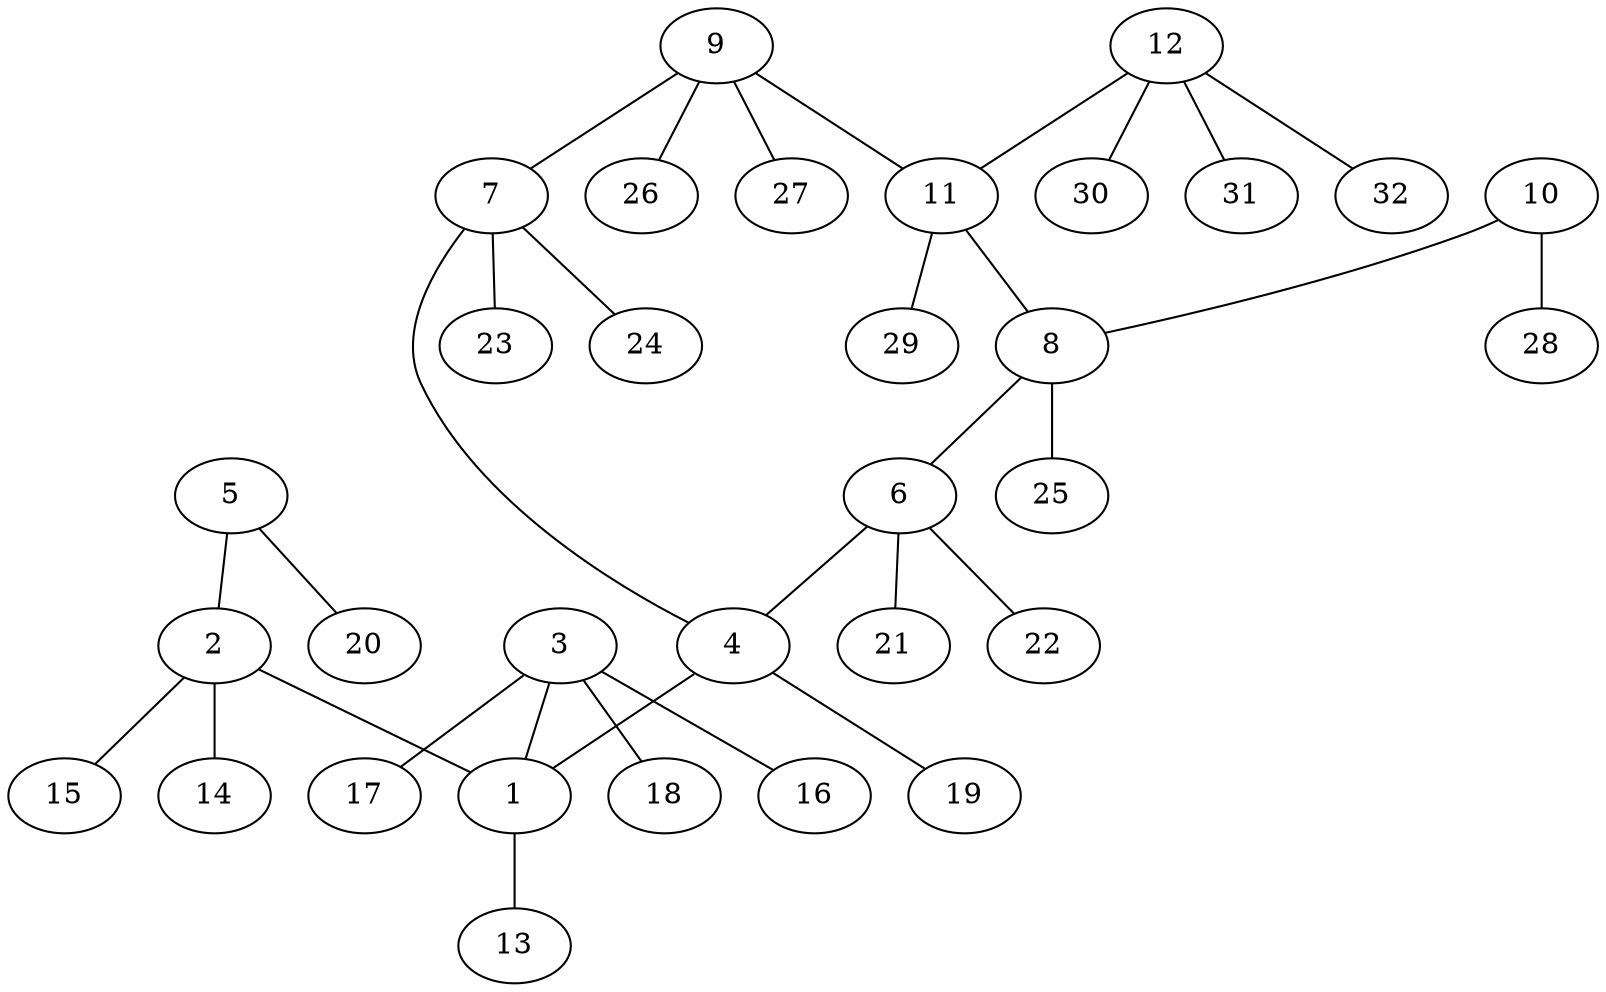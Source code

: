 graph molecule_825 {
	1	 [chem=C];
	13	 [chem=H];
	1 -- 13	 [valence=1];
	2	 [chem=C];
	2 -- 1	 [valence=1];
	14	 [chem=H];
	2 -- 14	 [valence=1];
	15	 [chem=H];
	2 -- 15	 [valence=1];
	3	 [chem=C];
	3 -- 1	 [valence=1];
	16	 [chem=H];
	3 -- 16	 [valence=1];
	17	 [chem=H];
	3 -- 17	 [valence=1];
	18	 [chem=H];
	3 -- 18	 [valence=1];
	4	 [chem=C];
	4 -- 1	 [valence=1];
	19	 [chem=H];
	4 -- 19	 [valence=1];
	5	 [chem=S];
	5 -- 2	 [valence=1];
	20	 [chem=H];
	5 -- 20	 [valence=1];
	6	 [chem=C];
	6 -- 4	 [valence=1];
	21	 [chem=H];
	6 -- 21	 [valence=1];
	22	 [chem=H];
	6 -- 22	 [valence=1];
	7	 [chem=C];
	7 -- 4	 [valence=1];
	23	 [chem=H];
	7 -- 23	 [valence=1];
	24	 [chem=H];
	7 -- 24	 [valence=1];
	8	 [chem=C];
	8 -- 6	 [valence=1];
	25	 [chem=H];
	8 -- 25	 [valence=1];
	9	 [chem=C];
	9 -- 7	 [valence=1];
	11	 [chem=C];
	9 -- 11	 [valence=1];
	26	 [chem=H];
	9 -- 26	 [valence=1];
	27	 [chem=H];
	9 -- 27	 [valence=1];
	10	 [chem=S];
	10 -- 8	 [valence=1];
	28	 [chem=H];
	10 -- 28	 [valence=1];
	11 -- 8	 [valence=1];
	29	 [chem=H];
	11 -- 29	 [valence=1];
	12	 [chem=C];
	12 -- 11	 [valence=1];
	30	 [chem=H];
	12 -- 30	 [valence=1];
	31	 [chem=H];
	12 -- 31	 [valence=1];
	32	 [chem=H];
	12 -- 32	 [valence=1];
}
